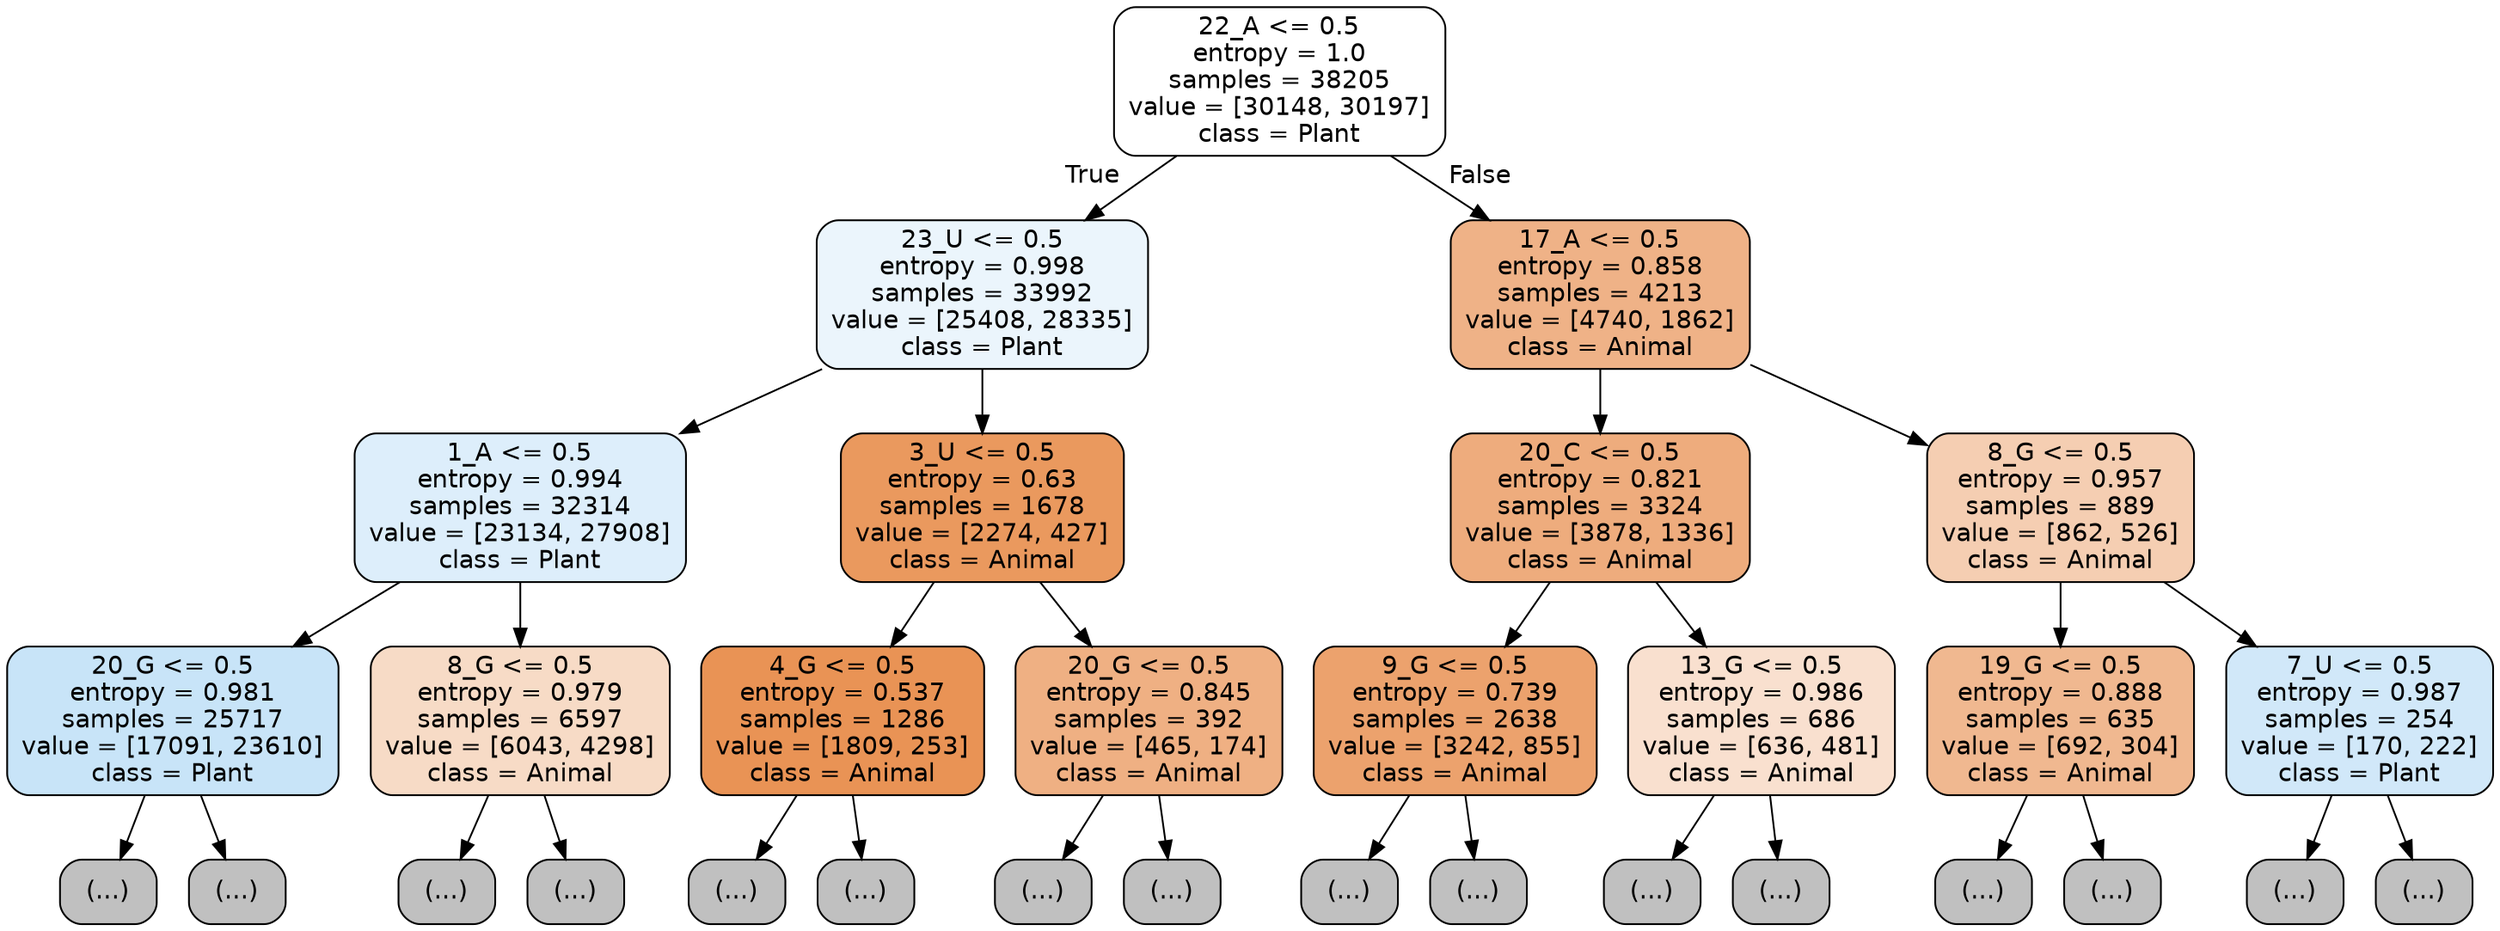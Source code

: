 digraph Tree {
node [shape=box, style="filled, rounded", color="black", fontname="helvetica"] ;
edge [fontname="helvetica"] ;
0 [label="22_A <= 0.5\nentropy = 1.0\nsamples = 38205\nvalue = [30148, 30197]\nclass = Plant", fillcolor="#ffffff"] ;
1 [label="23_U <= 0.5\nentropy = 0.998\nsamples = 33992\nvalue = [25408, 28335]\nclass = Plant", fillcolor="#ebf5fc"] ;
0 -> 1 [labeldistance=2.5, labelangle=45, headlabel="True"] ;
2 [label="1_A <= 0.5\nentropy = 0.994\nsamples = 32314\nvalue = [23134, 27908]\nclass = Plant", fillcolor="#ddeefb"] ;
1 -> 2 ;
3 [label="20_G <= 0.5\nentropy = 0.981\nsamples = 25717\nvalue = [17091, 23610]\nclass = Plant", fillcolor="#c8e4f8"] ;
2 -> 3 ;
4 [label="(...)", fillcolor="#C0C0C0"] ;
3 -> 4 ;
8321 [label="(...)", fillcolor="#C0C0C0"] ;
3 -> 8321 ;
10956 [label="8_G <= 0.5\nentropy = 0.979\nsamples = 6597\nvalue = [6043, 4298]\nclass = Animal", fillcolor="#f7dbc6"] ;
2 -> 10956 ;
10957 [label="(...)", fillcolor="#C0C0C0"] ;
10956 -> 10957 ;
13498 [label="(...)", fillcolor="#C0C0C0"] ;
10956 -> 13498 ;
14401 [label="3_U <= 0.5\nentropy = 0.63\nsamples = 1678\nvalue = [2274, 427]\nclass = Animal", fillcolor="#ea995e"] ;
1 -> 14401 ;
14402 [label="4_G <= 0.5\nentropy = 0.537\nsamples = 1286\nvalue = [1809, 253]\nclass = Animal", fillcolor="#e99355"] ;
14401 -> 14402 ;
14403 [label="(...)", fillcolor="#C0C0C0"] ;
14402 -> 14403 ;
14666 [label="(...)", fillcolor="#C0C0C0"] ;
14402 -> 14666 ;
14803 [label="20_G <= 0.5\nentropy = 0.845\nsamples = 392\nvalue = [465, 174]\nclass = Animal", fillcolor="#efb083"] ;
14401 -> 14803 ;
14804 [label="(...)", fillcolor="#C0C0C0"] ;
14803 -> 14804 ;
14925 [label="(...)", fillcolor="#C0C0C0"] ;
14803 -> 14925 ;
14980 [label="17_A <= 0.5\nentropy = 0.858\nsamples = 4213\nvalue = [4740, 1862]\nclass = Animal", fillcolor="#efb287"] ;
0 -> 14980 [labeldistance=2.5, labelangle=-45, headlabel="False"] ;
14981 [label="20_C <= 0.5\nentropy = 0.821\nsamples = 3324\nvalue = [3878, 1336]\nclass = Animal", fillcolor="#eeac7d"] ;
14980 -> 14981 ;
14982 [label="9_G <= 0.5\nentropy = 0.739\nsamples = 2638\nvalue = [3242, 855]\nclass = Animal", fillcolor="#eca26d"] ;
14981 -> 14982 ;
14983 [label="(...)", fillcolor="#C0C0C0"] ;
14982 -> 14983 ;
15802 [label="(...)", fillcolor="#C0C0C0"] ;
14982 -> 15802 ;
16123 [label="13_G <= 0.5\nentropy = 0.986\nsamples = 686\nvalue = [636, 481]\nclass = Animal", fillcolor="#f9e0cf"] ;
14981 -> 16123 ;
16124 [label="(...)", fillcolor="#C0C0C0"] ;
16123 -> 16124 ;
16371 [label="(...)", fillcolor="#C0C0C0"] ;
16123 -> 16371 ;
16464 [label="8_G <= 0.5\nentropy = 0.957\nsamples = 889\nvalue = [862, 526]\nclass = Animal", fillcolor="#f5ceb2"] ;
14980 -> 16464 ;
16465 [label="19_G <= 0.5\nentropy = 0.888\nsamples = 635\nvalue = [692, 304]\nclass = Animal", fillcolor="#f0b890"] ;
16464 -> 16465 ;
16466 [label="(...)", fillcolor="#C0C0C0"] ;
16465 -> 16466 ;
16735 [label="(...)", fillcolor="#C0C0C0"] ;
16465 -> 16735 ;
16808 [label="7_U <= 0.5\nentropy = 0.987\nsamples = 254\nvalue = [170, 222]\nclass = Plant", fillcolor="#d1e8f9"] ;
16464 -> 16808 ;
16809 [label="(...)", fillcolor="#C0C0C0"] ;
16808 -> 16809 ;
16886 [label="(...)", fillcolor="#C0C0C0"] ;
16808 -> 16886 ;
}